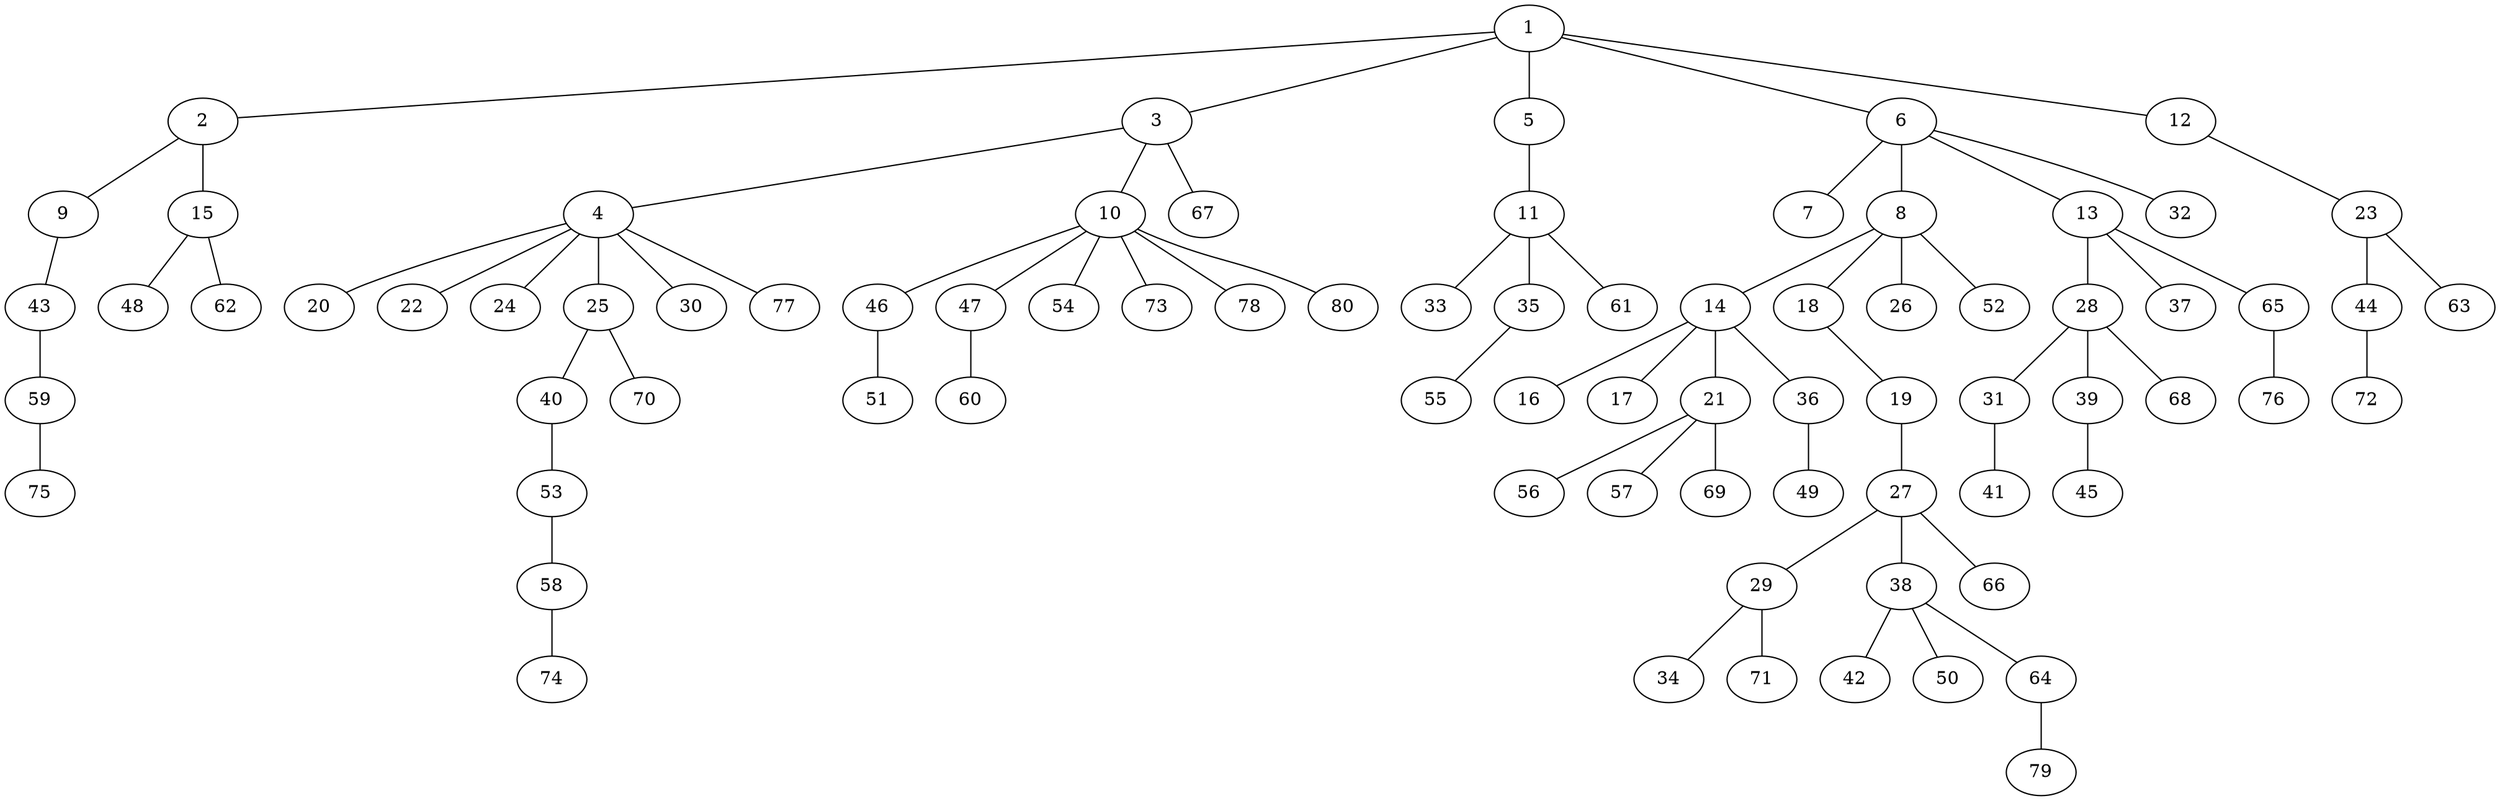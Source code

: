 graph graphname {1--2
1--3
1--5
1--6
1--12
2--9
2--15
3--4
3--10
3--67
4--20
4--22
4--24
4--25
4--30
4--77
5--11
6--7
6--8
6--13
6--32
8--14
8--18
8--26
8--52
9--43
10--46
10--47
10--54
10--73
10--78
10--80
11--33
11--35
11--61
12--23
13--28
13--37
13--65
14--16
14--17
14--21
14--36
15--48
15--62
18--19
19--27
21--56
21--57
21--69
23--44
23--63
25--40
25--70
27--29
27--38
27--66
28--31
28--39
28--68
29--34
29--71
31--41
35--55
36--49
38--42
38--50
38--64
39--45
40--53
43--59
44--72
46--51
47--60
53--58
58--74
59--75
64--79
65--76
}